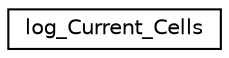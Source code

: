 digraph "Graphical Class Hierarchy"
{
 // INTERACTIVE_SVG=YES
  edge [fontname="Helvetica",fontsize="10",labelfontname="Helvetica",labelfontsize="10"];
  node [fontname="Helvetica",fontsize="10",shape=record];
  rankdir="LR";
  Node1 [label="log_Current_Cells",height=0.2,width=0.4,color="black", fillcolor="white", style="filled",URL="$structlog__Current__Cells.html"];
}
